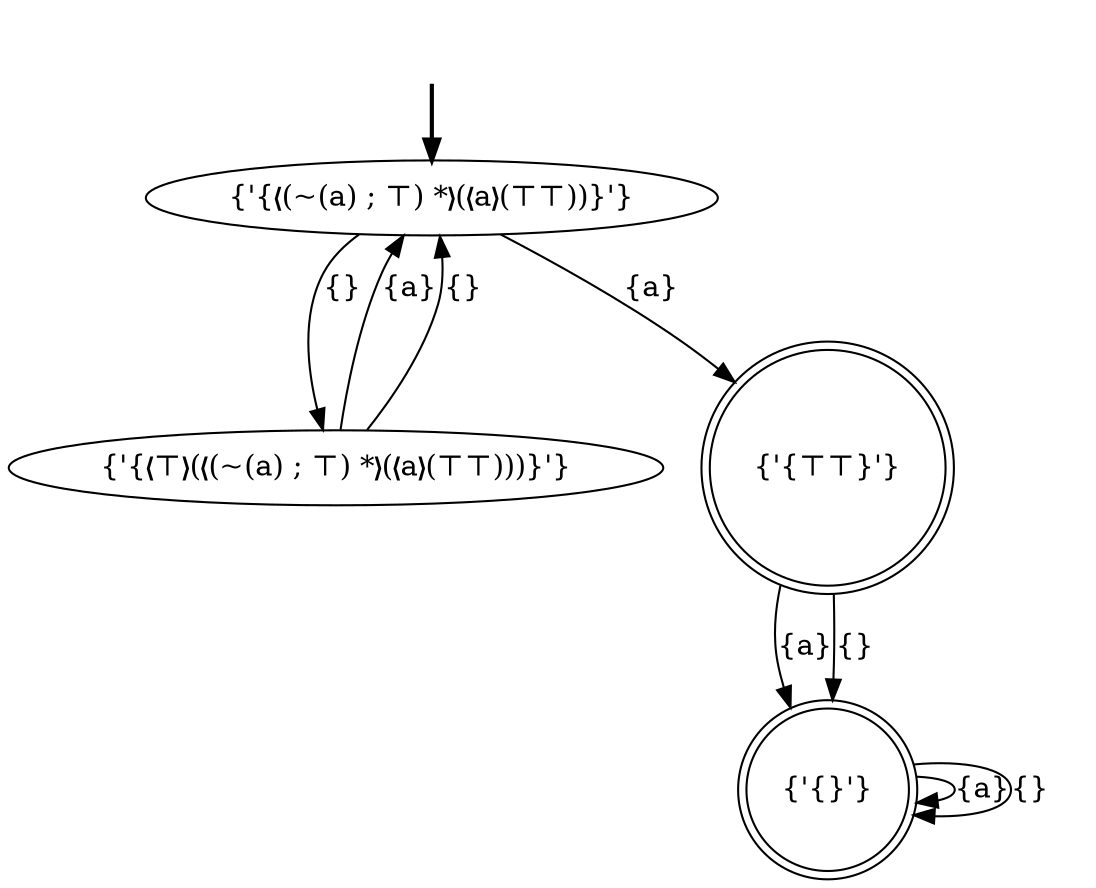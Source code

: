digraph {
	fake [style=invisible]
	"{'{❬(~(a) ; ⊤) *❭(❬a❭(⊤⊤))}'}" [root=true]
	"{'{❬⊤❭(❬(~(a) ; ⊤) *❭(❬a❭(⊤⊤)))}'}"
	"{'{}'}" [shape=doublecircle]
	"{'{⊤⊤}'}" [shape=doublecircle]
	fake -> "{'{❬(~(a) ; ⊤) *❭(❬a❭(⊤⊤))}'}" [style=bold]
	"{'{❬⊤❭(❬(~(a) ; ⊤) *❭(❬a❭(⊤⊤)))}'}" -> "{'{❬(~(a) ; ⊤) *❭(❬a❭(⊤⊤))}'}" [label="{a}"]
	"{'{}'}" -> "{'{}'}" [label="{a}"]
	"{'{⊤⊤}'}" -> "{'{}'}" [label="{a}"]
	"{'{❬(~(a) ; ⊤) *❭(❬a❭(⊤⊤))}'}" -> "{'{❬⊤❭(❬(~(a) ; ⊤) *❭(❬a❭(⊤⊤)))}'}" [label="{}"]
	"{'{❬(~(a) ; ⊤) *❭(❬a❭(⊤⊤))}'}" -> "{'{⊤⊤}'}" [label="{a}"]
	"{'{❬⊤❭(❬(~(a) ; ⊤) *❭(❬a❭(⊤⊤)))}'}" -> "{'{❬(~(a) ; ⊤) *❭(❬a❭(⊤⊤))}'}" [label="{}"]
	"{'{⊤⊤}'}" -> "{'{}'}" [label="{}"]
	"{'{}'}" -> "{'{}'}" [label="{}"]
}
